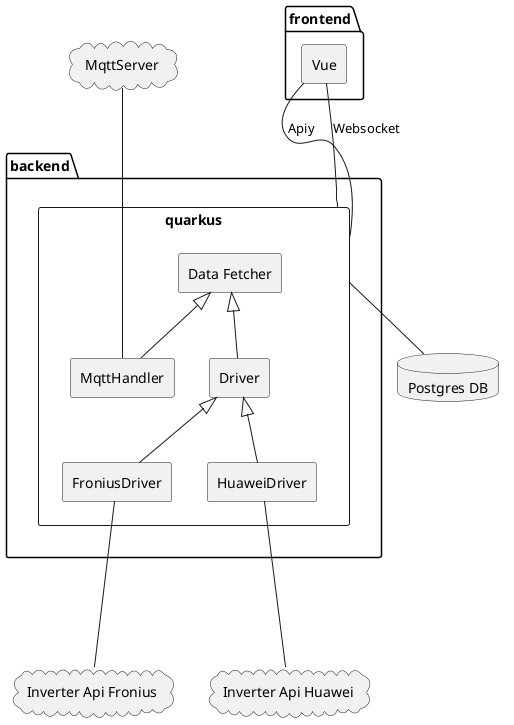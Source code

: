 @startuml

database db as "Postgres DB" {
}
folder backend{
    rectangle quarkus{
        rectangle DataFetcher as "Data Fetcher"
        rectangle Driver
        rectangle MqttHandler
        rectangle FroniusDriver
        rectangle HuaweiDriver
    }

}
folder frontend{
    rectangle Vue
}

cloud MqttServer
cloud Inverter_api_fronius as "Inverter Api Fronius"
cloud Inverter_api_huawei as "Inverter Api Huawei"

quarkus -- db
DataFetcher <|-- MqttHandler
DataFetcher <|-- Driver
Driver <|-- FroniusDriver
Driver <|-- HuaweiDriver
MqttServer --- MqttHandler
HuaweiDriver --- Inverter_api_huawei
FroniusDriver --- Inverter_api_fronius
Vue -- quarkus: Apiy
Vue -- quarkus: Websocket

@enduml